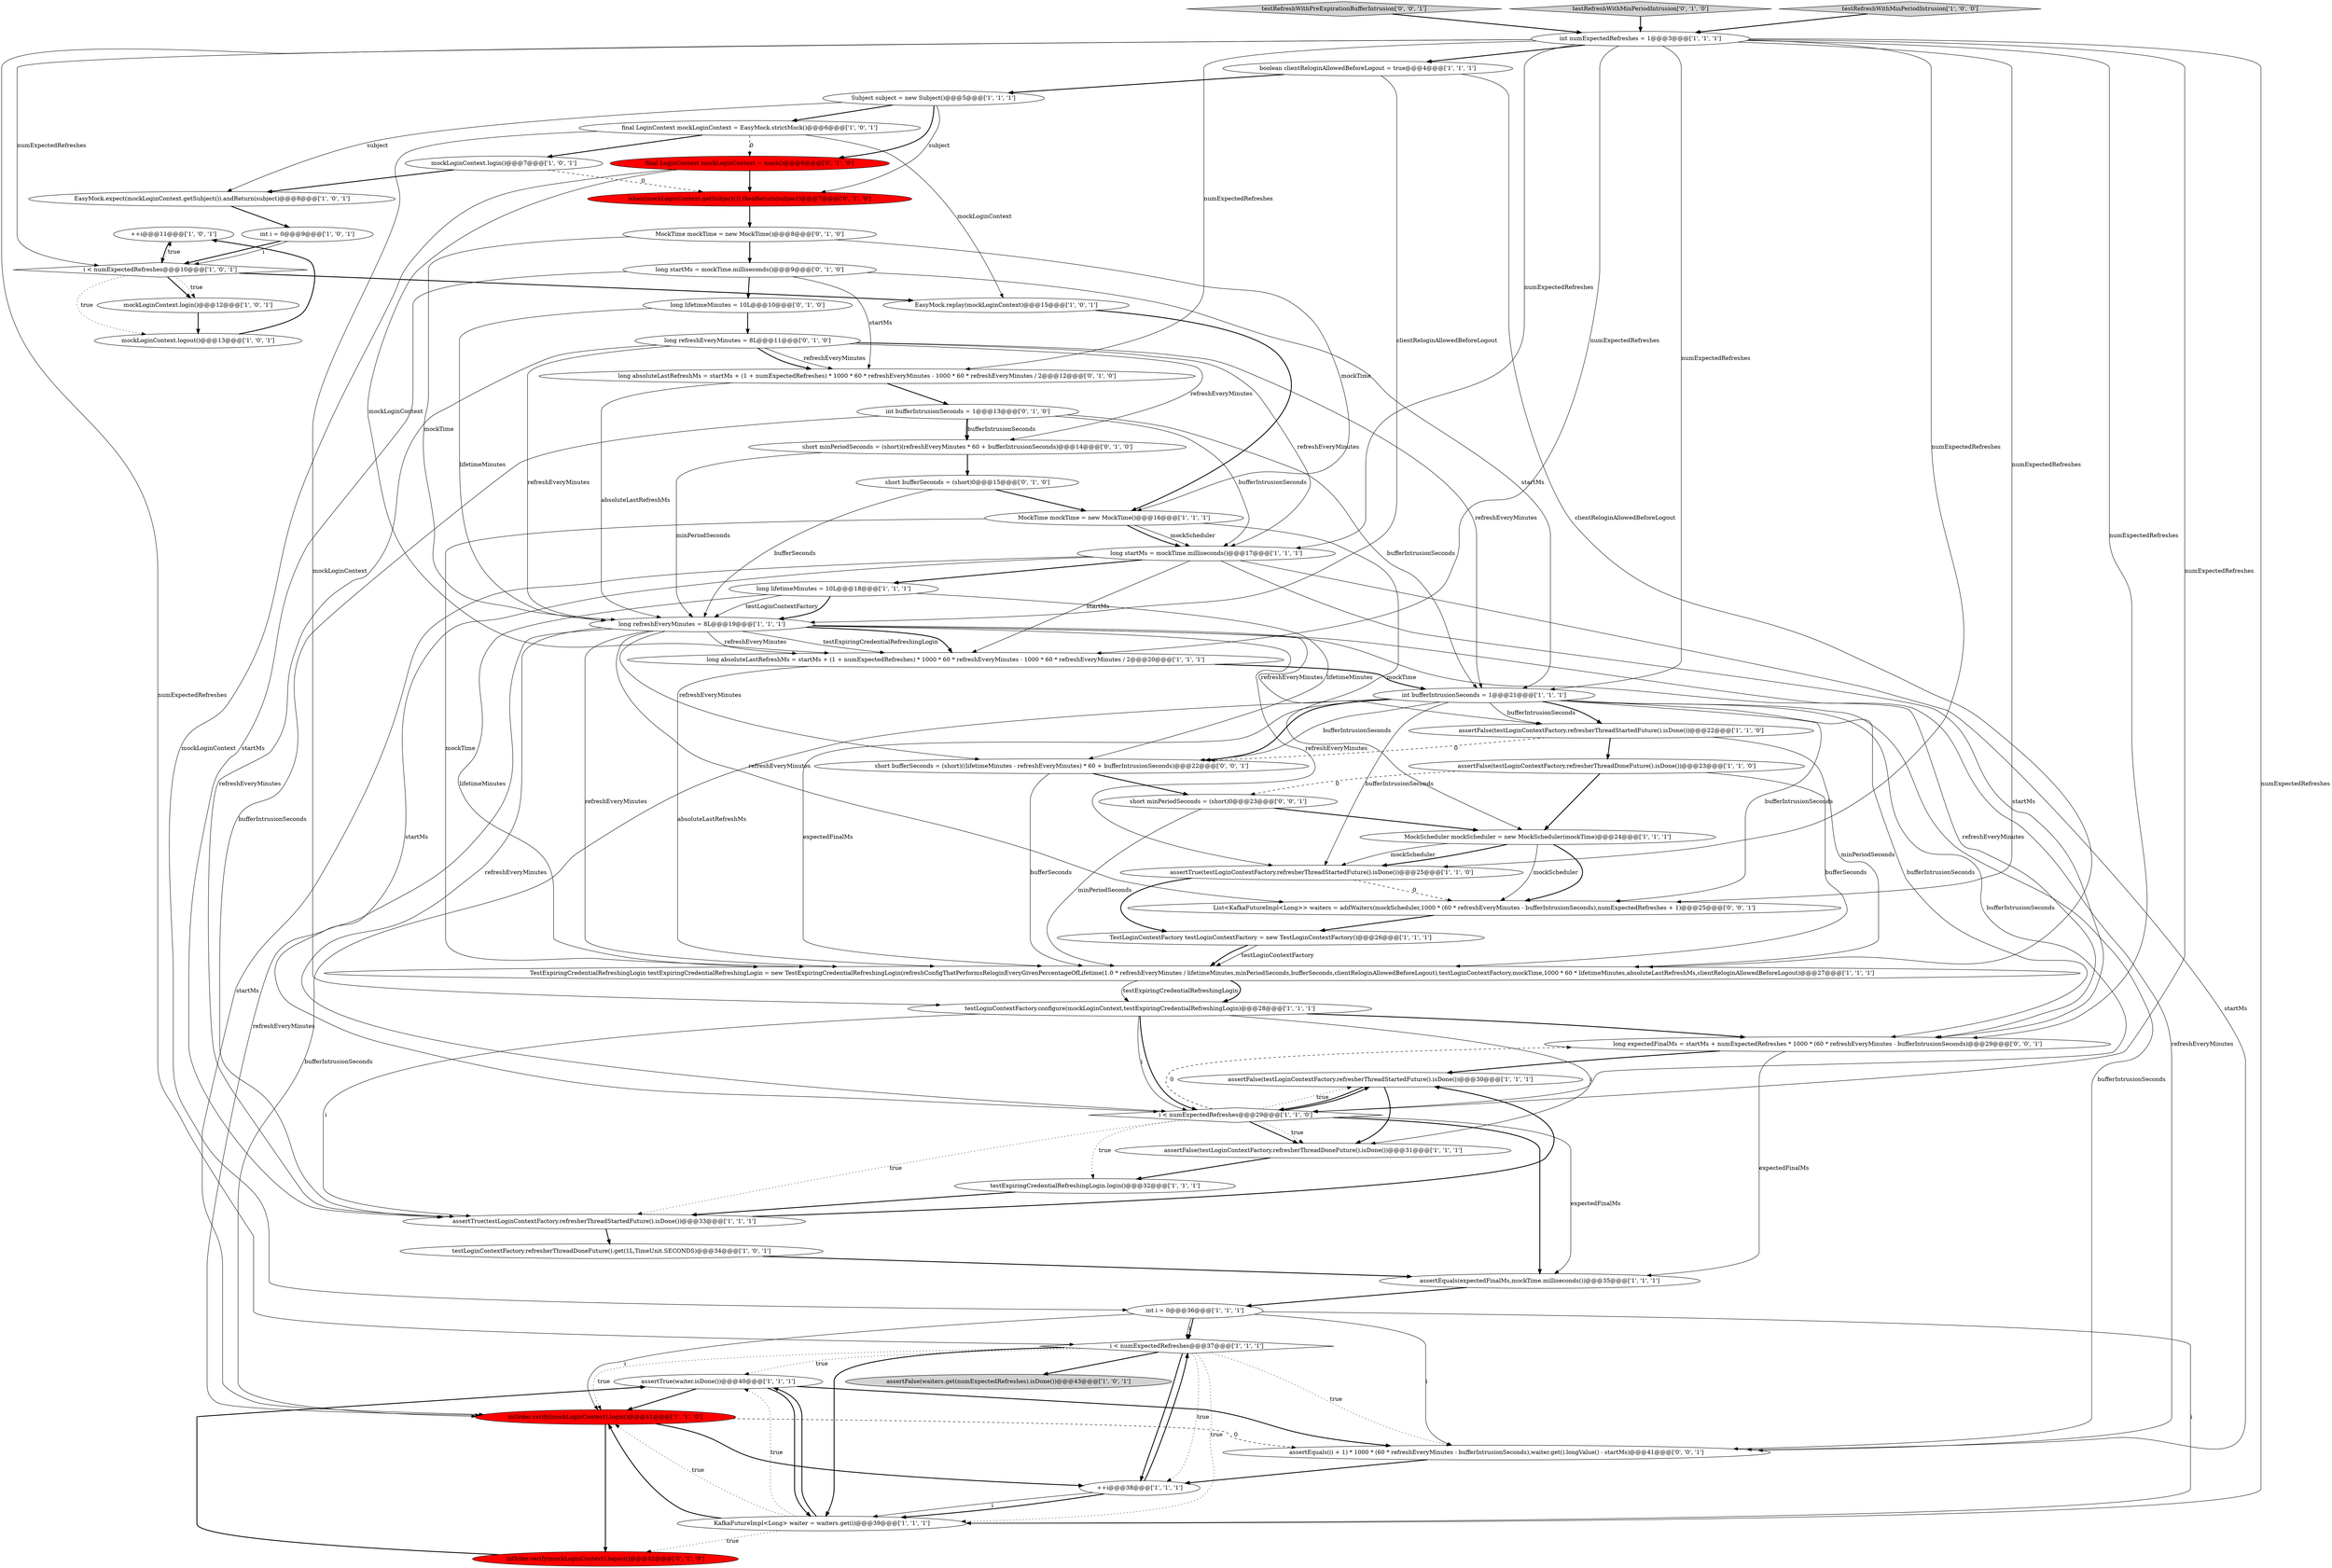 digraph {
21 [style = filled, label = "++i@@@11@@@['1', '0', '1']", fillcolor = white, shape = ellipse image = "AAA0AAABBB1BBB"];
32 [style = filled, label = "mockLoginContext.login()@@@12@@@['1', '0', '1']", fillcolor = white, shape = ellipse image = "AAA0AAABBB1BBB"];
41 [style = filled, label = "long absoluteLastRefreshMs = startMs + (1 + numExpectedRefreshes) * 1000 * 60 * refreshEveryMinutes - 1000 * 60 * refreshEveryMinutes / 2@@@12@@@['0', '1', '0']", fillcolor = white, shape = ellipse image = "AAA0AAABBB2BBB"];
17 [style = filled, label = "testExpiringCredentialRefreshingLogin.login()@@@32@@@['1', '1', '1']", fillcolor = white, shape = ellipse image = "AAA0AAABBB1BBB"];
8 [style = filled, label = "mockLoginContext.logout()@@@13@@@['1', '0', '1']", fillcolor = white, shape = ellipse image = "AAA0AAABBB1BBB"];
46 [style = filled, label = "inOrder.verify(mockLoginContext).logout()@@@42@@@['0', '1', '0']", fillcolor = red, shape = ellipse image = "AAA1AAABBB2BBB"];
38 [style = filled, label = "assertTrue(testLoginContextFactory.refresherThreadStartedFuture().isDone())@@@25@@@['1', '1', '0']", fillcolor = white, shape = ellipse image = "AAA0AAABBB1BBB"];
18 [style = filled, label = "boolean clientReloginAllowedBeforeLogout = true@@@4@@@['1', '1', '1']", fillcolor = white, shape = ellipse image = "AAA0AAABBB1BBB"];
57 [style = filled, label = "long expectedFinalMs = startMs + numExpectedRefreshes * 1000 * (60 * refreshEveryMinutes - bufferIntrusionSeconds)@@@29@@@['0', '0', '1']", fillcolor = white, shape = ellipse image = "AAA0AAABBB3BBB"];
56 [style = filled, label = "short minPeriodSeconds = (short)0@@@23@@@['0', '0', '1']", fillcolor = white, shape = ellipse image = "AAA0AAABBB3BBB"];
19 [style = filled, label = "final LoginContext mockLoginContext = EasyMock.strictMock()@@@6@@@['1', '0', '1']", fillcolor = white, shape = ellipse image = "AAA0AAABBB1BBB"];
6 [style = filled, label = "MockTime mockTime = new MockTime()@@@16@@@['1', '1', '1']", fillcolor = white, shape = ellipse image = "AAA0AAABBB1BBB"];
13 [style = filled, label = "assertTrue(waiter.isDone())@@@40@@@['1', '1', '1']", fillcolor = white, shape = ellipse image = "AAA0AAABBB1BBB"];
4 [style = filled, label = "assertTrue(testLoginContextFactory.refresherThreadStartedFuture().isDone())@@@33@@@['1', '1', '1']", fillcolor = white, shape = ellipse image = "AAA0AAABBB1BBB"];
16 [style = filled, label = "long absoluteLastRefreshMs = startMs + (1 + numExpectedRefreshes) * 1000 * 60 * refreshEveryMinutes - 1000 * 60 * refreshEveryMinutes / 2@@@20@@@['1', '1', '1']", fillcolor = white, shape = ellipse image = "AAA0AAABBB1BBB"];
31 [style = filled, label = "i < numExpectedRefreshes@@@29@@@['1', '1', '0']", fillcolor = white, shape = diamond image = "AAA0AAABBB1BBB"];
12 [style = filled, label = "long startMs = mockTime.milliseconds()@@@17@@@['1', '1', '1']", fillcolor = white, shape = ellipse image = "AAA0AAABBB1BBB"];
52 [style = filled, label = "testRefreshWithPreExpirationBufferIntrusion['0', '0', '1']", fillcolor = lightgray, shape = diamond image = "AAA0AAABBB3BBB"];
0 [style = filled, label = "assertFalse(testLoginContextFactory.refresherThreadDoneFuture().isDone())@@@31@@@['1', '1', '1']", fillcolor = white, shape = ellipse image = "AAA0AAABBB1BBB"];
39 [style = filled, label = "mockLoginContext.login()@@@7@@@['1', '0', '1']", fillcolor = white, shape = ellipse image = "AAA0AAABBB1BBB"];
48 [style = filled, label = "short bufferSeconds = (short)0@@@15@@@['0', '1', '0']", fillcolor = white, shape = ellipse image = "AAA0AAABBB2BBB"];
55 [style = filled, label = "short bufferSeconds = (short)((lifetimeMinutes - refreshEveryMinutes) * 60 + bufferIntrusionSeconds)@@@22@@@['0', '0', '1']", fillcolor = white, shape = ellipse image = "AAA0AAABBB3BBB"];
37 [style = filled, label = "EasyMock.replay(mockLoginContext)@@@15@@@['1', '0', '1']", fillcolor = white, shape = ellipse image = "AAA0AAABBB1BBB"];
9 [style = filled, label = "TestLoginContextFactory testLoginContextFactory = new TestLoginContextFactory()@@@26@@@['1', '1', '1']", fillcolor = white, shape = ellipse image = "AAA0AAABBB1BBB"];
10 [style = filled, label = "assertFalse(waiters.get(numExpectedRefreshes).isDone())@@@43@@@['1', '0', '1']", fillcolor = lightgray, shape = ellipse image = "AAA0AAABBB1BBB"];
30 [style = filled, label = "i < numExpectedRefreshes@@@37@@@['1', '1', '1']", fillcolor = white, shape = diamond image = "AAA0AAABBB1BBB"];
3 [style = filled, label = "assertEquals(expectedFinalMs,mockTime.milliseconds())@@@35@@@['1', '1', '1']", fillcolor = white, shape = ellipse image = "AAA0AAABBB1BBB"];
34 [style = filled, label = "TestExpiringCredentialRefreshingLogin testExpiringCredentialRefreshingLogin = new TestExpiringCredentialRefreshingLogin(refreshConfigThatPerformsReloginEveryGivenPercentageOfLifetime(1.0 * refreshEveryMinutes / lifetimeMinutes,minPeriodSeconds,bufferSeconds,clientReloginAllowedBeforeLogout),testLoginContextFactory,mockTime,1000 * 60 * lifetimeMinutes,absoluteLastRefreshMs,clientReloginAllowedBeforeLogout)@@@27@@@['1', '1', '1']", fillcolor = white, shape = ellipse image = "AAA0AAABBB1BBB"];
29 [style = filled, label = "int bufferIntrusionSeconds = 1@@@21@@@['1', '1', '1']", fillcolor = white, shape = ellipse image = "AAA0AAABBB1BBB"];
7 [style = filled, label = "long refreshEveryMinutes = 8L@@@19@@@['1', '1', '1']", fillcolor = white, shape = ellipse image = "AAA0AAABBB1BBB"];
15 [style = filled, label = "inOrder.verify(mockLoginContext).login()@@@41@@@['1', '1', '0']", fillcolor = red, shape = ellipse image = "AAA1AAABBB1BBB"];
28 [style = filled, label = "long lifetimeMinutes = 10L@@@18@@@['1', '1', '1']", fillcolor = white, shape = ellipse image = "AAA0AAABBB1BBB"];
42 [style = filled, label = "int bufferIntrusionSeconds = 1@@@13@@@['0', '1', '0']", fillcolor = white, shape = ellipse image = "AAA0AAABBB2BBB"];
5 [style = filled, label = "++i@@@38@@@['1', '1', '1']", fillcolor = white, shape = ellipse image = "AAA0AAABBB1BBB"];
43 [style = filled, label = "MockTime mockTime = new MockTime()@@@8@@@['0', '1', '0']", fillcolor = white, shape = ellipse image = "AAA0AAABBB2BBB"];
54 [style = filled, label = "assertEquals((i + 1) * 1000 * (60 * refreshEveryMinutes - bufferIntrusionSeconds),waiter.get().longValue() - startMs)@@@41@@@['0', '0', '1']", fillcolor = white, shape = ellipse image = "AAA0AAABBB3BBB"];
50 [style = filled, label = "when(mockLoginContext.getSubject()).thenReturn(subject)@@@7@@@['0', '1', '0']", fillcolor = red, shape = ellipse image = "AAA1AAABBB2BBB"];
24 [style = filled, label = "testLoginContextFactory.refresherThreadDoneFuture().get(1L,TimeUnit.SECONDS)@@@34@@@['1', '0', '1']", fillcolor = white, shape = ellipse image = "AAA0AAABBB1BBB"];
11 [style = filled, label = "Subject subject = new Subject()@@@5@@@['1', '1', '1']", fillcolor = white, shape = ellipse image = "AAA0AAABBB1BBB"];
53 [style = filled, label = "List<KafkaFutureImpl<Long>> waiters = addWaiters(mockScheduler,1000 * (60 * refreshEveryMinutes - bufferIntrusionSeconds),numExpectedRefreshes + 1)@@@25@@@['0', '0', '1']", fillcolor = white, shape = ellipse image = "AAA0AAABBB3BBB"];
47 [style = filled, label = "long startMs = mockTime.milliseconds()@@@9@@@['0', '1', '0']", fillcolor = white, shape = ellipse image = "AAA0AAABBB2BBB"];
44 [style = filled, label = "short minPeriodSeconds = (short)(refreshEveryMinutes * 60 + bufferIntrusionSeconds)@@@14@@@['0', '1', '0']", fillcolor = white, shape = ellipse image = "AAA0AAABBB2BBB"];
1 [style = filled, label = "int numExpectedRefreshes = 1@@@3@@@['1', '1', '1']", fillcolor = white, shape = ellipse image = "AAA0AAABBB1BBB"];
36 [style = filled, label = "int i = 0@@@9@@@['1', '0', '1']", fillcolor = white, shape = ellipse image = "AAA0AAABBB1BBB"];
51 [style = filled, label = "testRefreshWithMinPeriodIntrusion['0', '1', '0']", fillcolor = lightgray, shape = diamond image = "AAA0AAABBB2BBB"];
35 [style = filled, label = "int i = 0@@@36@@@['1', '1', '1']", fillcolor = white, shape = ellipse image = "AAA0AAABBB1BBB"];
40 [style = filled, label = "final LoginContext mockLoginContext = mock()@@@6@@@['0', '1', '0']", fillcolor = red, shape = ellipse image = "AAA1AAABBB2BBB"];
14 [style = filled, label = "testRefreshWithMinPeriodIntrusion['1', '0', '0']", fillcolor = lightgray, shape = diamond image = "AAA0AAABBB1BBB"];
49 [style = filled, label = "long lifetimeMinutes = 10L@@@10@@@['0', '1', '0']", fillcolor = white, shape = ellipse image = "AAA0AAABBB2BBB"];
22 [style = filled, label = "assertFalse(testLoginContextFactory.refresherThreadStartedFuture().isDone())@@@22@@@['1', '1', '0']", fillcolor = white, shape = ellipse image = "AAA0AAABBB1BBB"];
33 [style = filled, label = "assertFalse(testLoginContextFactory.refresherThreadStartedFuture().isDone())@@@30@@@['1', '1', '1']", fillcolor = white, shape = ellipse image = "AAA0AAABBB1BBB"];
45 [style = filled, label = "long refreshEveryMinutes = 8L@@@11@@@['0', '1', '0']", fillcolor = white, shape = ellipse image = "AAA0AAABBB2BBB"];
26 [style = filled, label = "KafkaFutureImpl<Long> waiter = waiters.get(i)@@@39@@@['1', '1', '1']", fillcolor = white, shape = ellipse image = "AAA0AAABBB1BBB"];
2 [style = filled, label = "i < numExpectedRefreshes@@@10@@@['1', '0', '1']", fillcolor = white, shape = diamond image = "AAA0AAABBB1BBB"];
20 [style = filled, label = "assertFalse(testLoginContextFactory.refresherThreadDoneFuture().isDone())@@@23@@@['1', '1', '0']", fillcolor = white, shape = ellipse image = "AAA0AAABBB1BBB"];
25 [style = filled, label = "testLoginContextFactory.configure(mockLoginContext,testExpiringCredentialRefreshingLogin)@@@28@@@['1', '1', '1']", fillcolor = white, shape = ellipse image = "AAA0AAABBB1BBB"];
27 [style = filled, label = "MockScheduler mockScheduler = new MockScheduler(mockTime)@@@24@@@['1', '1', '1']", fillcolor = white, shape = ellipse image = "AAA0AAABBB1BBB"];
23 [style = filled, label = "EasyMock.expect(mockLoginContext.getSubject()).andReturn(subject)@@@8@@@['1', '0', '1']", fillcolor = white, shape = ellipse image = "AAA0AAABBB1BBB"];
7->55 [style = solid, label="refreshEveryMinutes"];
52->1 [style = bold, label=""];
42->12 [style = solid, label="bufferIntrusionSeconds"];
9->34 [style = solid, label="testLoginContextFactory"];
30->5 [style = dotted, label="true"];
7->31 [style = solid, label="refreshEveryMinutes"];
27->38 [style = bold, label=""];
46->13 [style = bold, label=""];
20->56 [style = dashed, label="0"];
57->33 [style = bold, label=""];
15->54 [style = dashed, label="0"];
56->27 [style = bold, label=""];
7->22 [style = solid, label="refreshEveryMinutes"];
47->41 [style = solid, label="startMs"];
51->1 [style = bold, label=""];
7->16 [style = solid, label="testExpiringCredentialRefreshingLogin"];
26->13 [style = dotted, label="true"];
45->4 [style = solid, label="refreshEveryMinutes"];
48->7 [style = solid, label="bufferSeconds"];
21->2 [style = bold, label=""];
20->27 [style = bold, label=""];
25->31 [style = bold, label=""];
3->35 [style = bold, label=""];
33->0 [style = bold, label=""];
47->49 [style = bold, label=""];
12->15 [style = solid, label="startMs"];
44->7 [style = solid, label="minPeriodSeconds"];
1->53 [style = solid, label="numExpectedRefreshes"];
29->57 [style = solid, label="bufferIntrusionSeconds"];
55->34 [style = solid, label="bufferSeconds"];
42->44 [style = bold, label=""];
16->34 [style = solid, label="absoluteLastRefreshMs"];
45->44 [style = solid, label="refreshEveryMinutes"];
22->55 [style = dashed, label="0"];
6->27 [style = solid, label="mockTime"];
36->2 [style = bold, label=""];
39->23 [style = bold, label=""];
27->53 [style = solid, label="mockScheduler"];
7->16 [style = bold, label=""];
26->15 [style = bold, label=""];
12->54 [style = solid, label="startMs"];
39->50 [style = dashed, label="0"];
1->41 [style = solid, label="numExpectedRefreshes"];
23->36 [style = bold, label=""];
29->54 [style = solid, label="bufferIntrusionSeconds"];
2->32 [style = bold, label=""];
5->30 [style = bold, label=""];
22->34 [style = solid, label="minPeriodSeconds"];
54->5 [style = bold, label=""];
45->7 [style = solid, label="refreshEveryMinutes"];
2->8 [style = dotted, label="true"];
25->57 [style = bold, label=""];
1->12 [style = solid, label="numExpectedRefreshes"];
42->4 [style = solid, label="bufferIntrusionSeconds"];
45->41 [style = bold, label=""];
1->38 [style = solid, label="numExpectedRefreshes"];
28->55 [style = solid, label="lifetimeMinutes"];
40->50 [style = bold, label=""];
28->7 [style = solid, label="testLoginContextFactory"];
50->43 [style = bold, label=""];
35->30 [style = solid, label="i"];
12->28 [style = bold, label=""];
0->17 [style = bold, label=""];
31->57 [style = dashed, label="0"];
27->53 [style = bold, label=""];
16->29 [style = bold, label=""];
18->11 [style = bold, label=""];
30->26 [style = bold, label=""];
29->38 [style = solid, label="bufferIntrusionSeconds"];
1->16 [style = solid, label="numExpectedRefreshes"];
29->15 [style = solid, label="bufferIntrusionSeconds"];
19->39 [style = bold, label=""];
49->7 [style = solid, label="lifetimeMinutes"];
7->54 [style = solid, label="refreshEveryMinutes"];
29->34 [style = solid, label="expectedFinalMs"];
45->12 [style = solid, label="refreshEveryMinutes"];
2->21 [style = dotted, label="true"];
31->33 [style = dotted, label="true"];
12->57 [style = solid, label="startMs"];
26->13 [style = bold, label=""];
19->37 [style = solid, label="mockLoginContext"];
7->38 [style = solid, label="refreshEveryMinutes"];
30->54 [style = dotted, label="true"];
1->26 [style = solid, label="numExpectedRefreshes"];
40->35 [style = solid, label="mockLoginContext"];
43->47 [style = bold, label=""];
11->23 [style = solid, label="subject"];
22->20 [style = bold, label=""];
1->2 [style = solid, label="numExpectedRefreshes"];
31->33 [style = bold, label=""];
31->17 [style = dotted, label="true"];
29->22 [style = solid, label="bufferIntrusionSeconds"];
30->10 [style = bold, label=""];
13->15 [style = bold, label=""];
31->3 [style = bold, label=""];
24->3 [style = bold, label=""];
36->2 [style = solid, label="i"];
49->45 [style = bold, label=""];
18->7 [style = solid, label="clientReloginAllowedBeforeLogout"];
26->46 [style = dotted, label="true"];
25->4 [style = solid, label="i"];
4->24 [style = bold, label=""];
31->0 [style = bold, label=""];
1->30 [style = solid, label="numExpectedRefreshes"];
56->34 [style = solid, label="minPeriodSeconds"];
13->54 [style = bold, label=""];
57->3 [style = solid, label="expectedFinalMs"];
38->9 [style = bold, label=""];
5->26 [style = bold, label=""];
19->25 [style = solid, label="mockLoginContext"];
42->44 [style = solid, label="bufferIntrusionSeconds"];
47->4 [style = solid, label="startMs"];
25->31 [style = solid, label="i"];
4->33 [style = bold, label=""];
48->6 [style = bold, label=""];
31->0 [style = dotted, label="true"];
31->3 [style = solid, label="expectedFinalMs"];
29->55 [style = bold, label=""];
32->8 [style = bold, label=""];
30->13 [style = dotted, label="true"];
30->5 [style = bold, label=""];
13->26 [style = bold, label=""];
43->7 [style = solid, label="mockTime"];
35->54 [style = solid, label="i"];
7->34 [style = solid, label="refreshEveryMinutes"];
38->53 [style = dashed, label="0"];
26->15 [style = dotted, label="true"];
43->6 [style = solid, label="mockTime"];
34->25 [style = solid, label="testExpiringCredentialRefreshingLogin"];
53->9 [style = bold, label=""];
41->7 [style = solid, label="absoluteLastRefreshMs"];
35->30 [style = bold, label=""];
42->29 [style = solid, label="bufferIntrusionSeconds"];
19->40 [style = dashed, label="0"];
17->4 [style = bold, label=""];
12->31 [style = solid, label="startMs"];
5->26 [style = solid, label="i"];
6->12 [style = bold, label=""];
12->16 [style = solid, label="startMs"];
1->57 [style = solid, label="numExpectedRefreshes"];
7->15 [style = solid, label="refreshEveryMinutes"];
34->25 [style = bold, label=""];
45->29 [style = solid, label="refreshEveryMinutes"];
7->57 [style = solid, label="refreshEveryMinutes"];
25->0 [style = solid, label="i"];
7->53 [style = solid, label="refreshEveryMinutes"];
29->55 [style = solid, label="bufferIntrusionSeconds"];
28->7 [style = bold, label=""];
1->18 [style = bold, label=""];
35->15 [style = solid, label="i"];
30->26 [style = dotted, label="true"];
11->19 [style = bold, label=""];
37->6 [style = bold, label=""];
11->40 [style = bold, label=""];
35->26 [style = solid, label="i"];
45->41 [style = solid, label="refreshEveryMinutes"];
15->5 [style = bold, label=""];
14->1 [style = bold, label=""];
55->56 [style = bold, label=""];
7->16 [style = solid, label="refreshEveryMinutes"];
2->32 [style = dotted, label="true"];
20->34 [style = solid, label="bufferSeconds"];
11->50 [style = solid, label="subject"];
29->53 [style = solid, label="bufferIntrusionSeconds"];
29->31 [style = solid, label="bufferIntrusionSeconds"];
1->29 [style = solid, label="numExpectedRefreshes"];
44->48 [style = bold, label=""];
18->34 [style = solid, label="clientReloginAllowedBeforeLogout"];
8->21 [style = bold, label=""];
33->31 [style = bold, label=""];
15->46 [style = bold, label=""];
6->12 [style = solid, label="mockScheduler"];
28->34 [style = solid, label="lifetimeMinutes"];
47->29 [style = solid, label="startMs"];
6->34 [style = solid, label="mockTime"];
1->31 [style = solid, label="numExpectedRefreshes"];
29->22 [style = bold, label=""];
27->38 [style = solid, label="mockScheduler"];
2->37 [style = bold, label=""];
30->15 [style = dotted, label="true"];
31->4 [style = dotted, label="true"];
40->16 [style = solid, label="mockLoginContext"];
41->42 [style = bold, label=""];
9->34 [style = bold, label=""];
}
